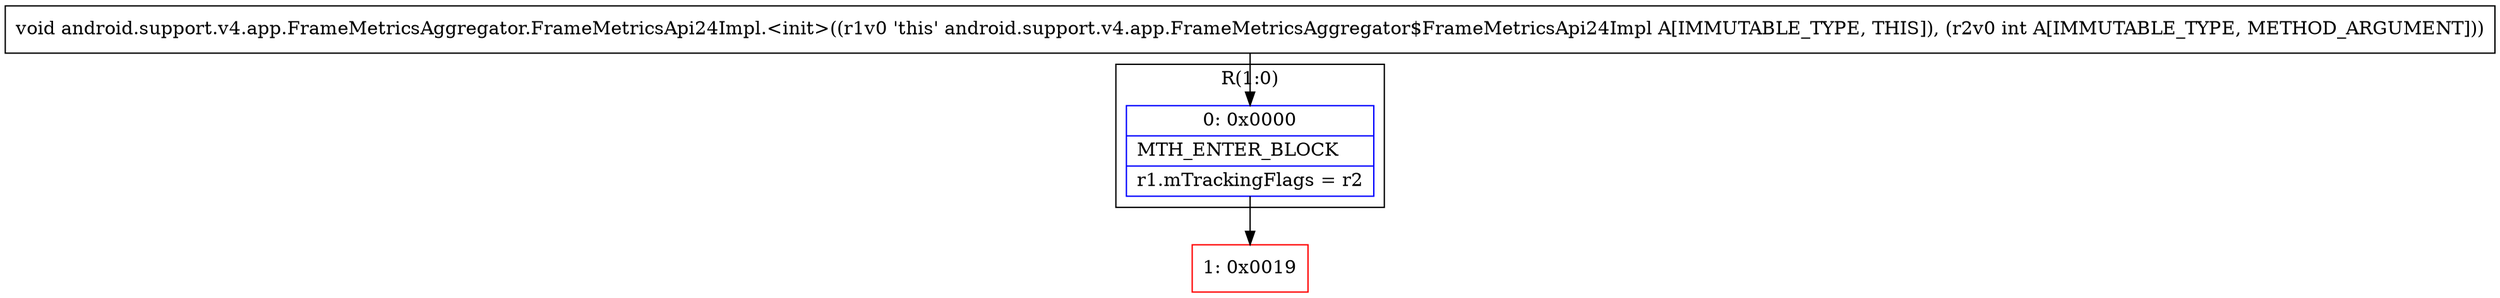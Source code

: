 digraph "CFG forandroid.support.v4.app.FrameMetricsAggregator.FrameMetricsApi24Impl.\<init\>(I)V" {
subgraph cluster_Region_438016678 {
label = "R(1:0)";
node [shape=record,color=blue];
Node_0 [shape=record,label="{0\:\ 0x0000|MTH_ENTER_BLOCK\l|r1.mTrackingFlags = r2\l}"];
}
Node_1 [shape=record,color=red,label="{1\:\ 0x0019}"];
MethodNode[shape=record,label="{void android.support.v4.app.FrameMetricsAggregator.FrameMetricsApi24Impl.\<init\>((r1v0 'this' android.support.v4.app.FrameMetricsAggregator$FrameMetricsApi24Impl A[IMMUTABLE_TYPE, THIS]), (r2v0 int A[IMMUTABLE_TYPE, METHOD_ARGUMENT])) }"];
MethodNode -> Node_0;
Node_0 -> Node_1;
}

